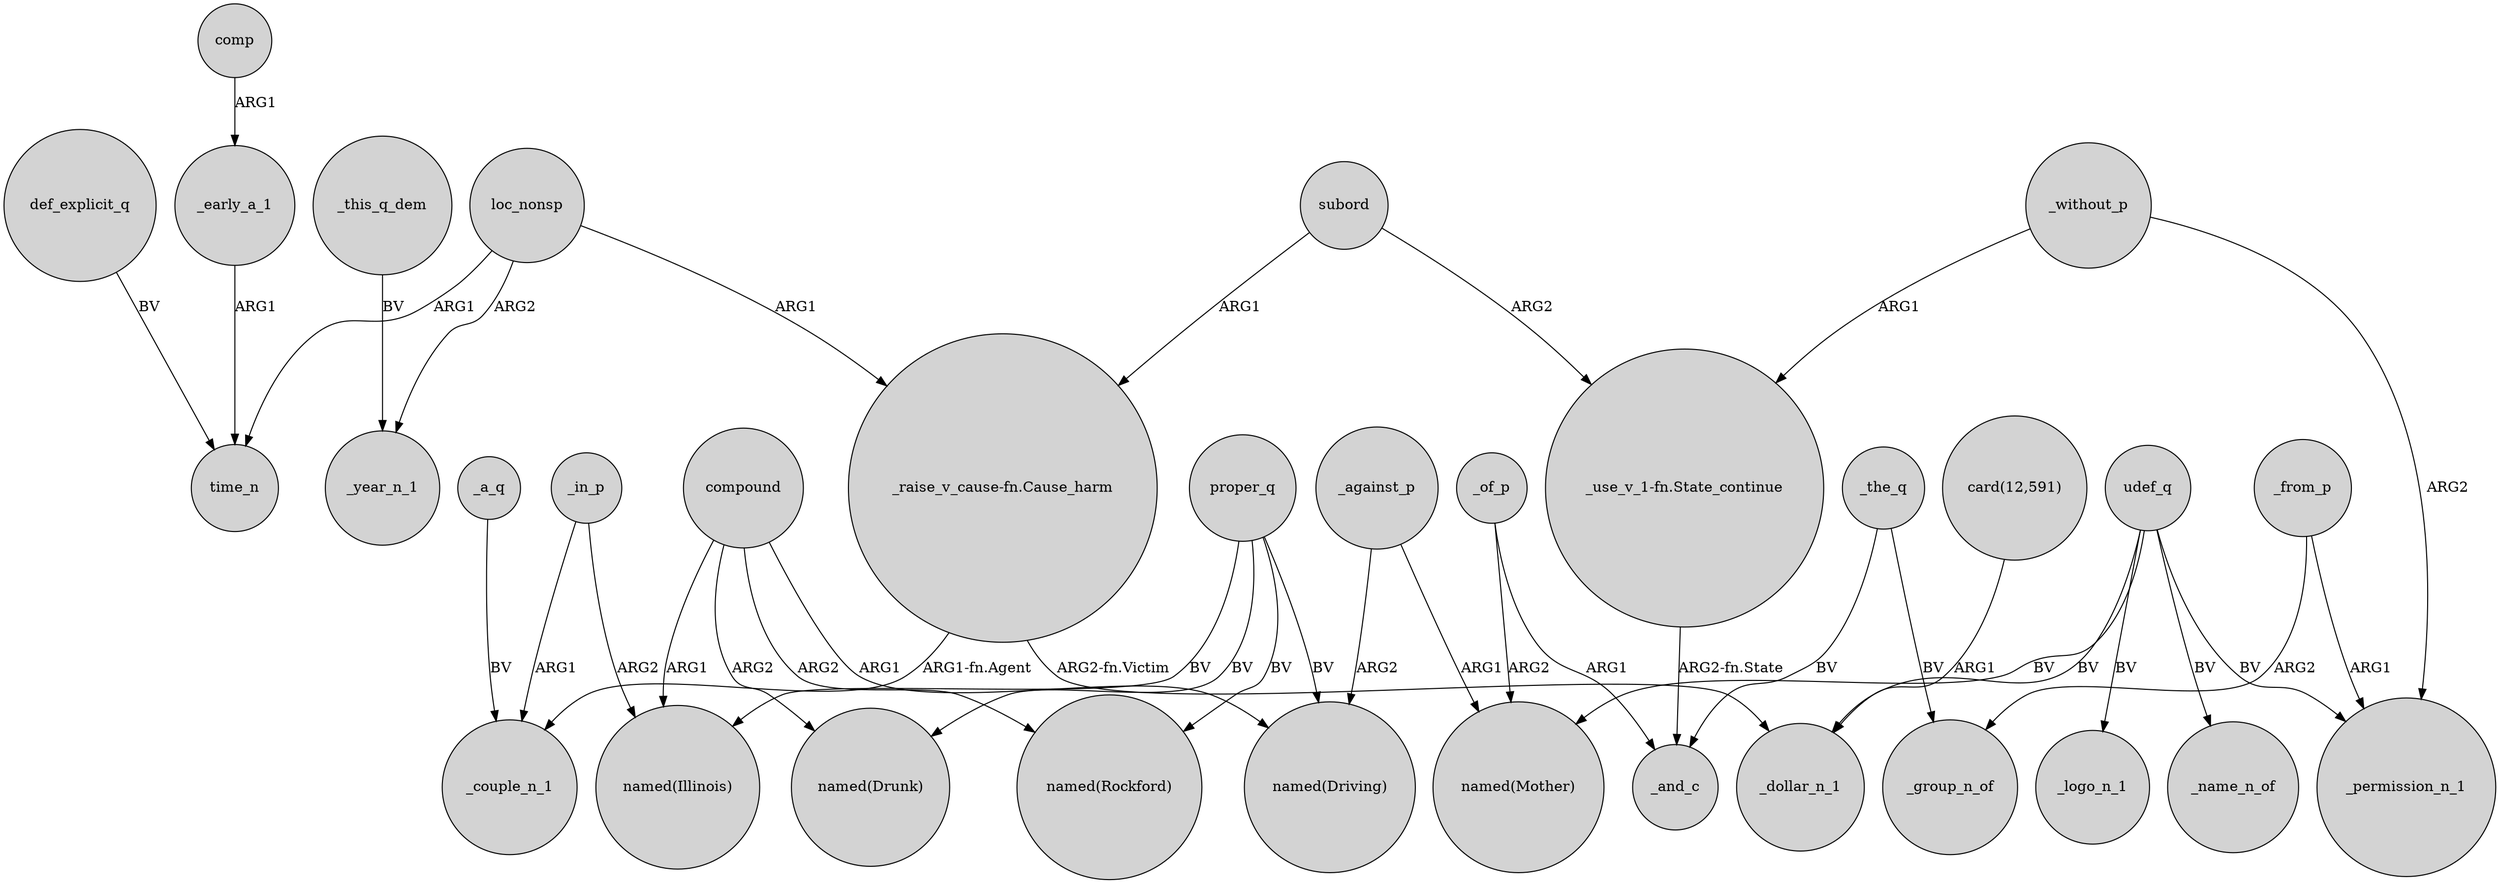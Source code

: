 digraph {
	node [shape=circle style=filled]
	_early_a_1 -> time_n [label=ARG1]
	_of_p -> "named(Mother)" [label=ARG2]
	proper_q -> "named(Driving)" [label=BV]
	subord -> "_use_v_1-fn.State_continue" [label=ARG2]
	proper_q -> "named(Rockford)" [label=BV]
	"_use_v_1-fn.State_continue" -> _and_c [label="ARG2-fn.State"]
	_against_p -> "named(Mother)" [label=ARG1]
	udef_q -> "named(Mother)" [label=BV]
	_a_q -> _couple_n_1 [label=BV]
	_the_q -> _and_c [label=BV]
	proper_q -> "named(Illinois)" [label=BV]
	comp -> _early_a_1 [label=ARG1]
	_from_p -> _permission_n_1 [label=ARG1]
	udef_q -> _logo_n_1 [label=BV]
	loc_nonsp -> _year_n_1 [label=ARG2]
	subord -> "_raise_v_cause-fn.Cause_harm" [label=ARG1]
	_of_p -> _and_c [label=ARG1]
	compound -> "named(Driving)" [label=ARG1]
	_in_p -> "named(Illinois)" [label=ARG2]
	"card(12,591)" -> _dollar_n_1 [label=ARG1]
	_against_p -> "named(Driving)" [label=ARG2]
	_the_q -> _group_n_of [label=BV]
	"_raise_v_cause-fn.Cause_harm" -> _dollar_n_1 [label="ARG2-fn.Victim"]
	compound -> "named(Drunk)" [label=ARG2]
	udef_q -> _dollar_n_1 [label=BV]
	_this_q_dem -> _year_n_1 [label=BV]
	_from_p -> _group_n_of [label=ARG2]
	loc_nonsp -> time_n [label=ARG1]
	compound -> "named(Illinois)" [label=ARG1]
	proper_q -> "named(Drunk)" [label=BV]
	"_raise_v_cause-fn.Cause_harm" -> _couple_n_1 [label="ARG1-fn.Agent"]
	def_explicit_q -> time_n [label=BV]
	loc_nonsp -> "_raise_v_cause-fn.Cause_harm" [label=ARG1]
	_without_p -> _permission_n_1 [label=ARG2]
	compound -> "named(Rockford)" [label=ARG2]
	udef_q -> _name_n_of [label=BV]
	udef_q -> _permission_n_1 [label=BV]
	_without_p -> "_use_v_1-fn.State_continue" [label=ARG1]
	_in_p -> _couple_n_1 [label=ARG1]
}
